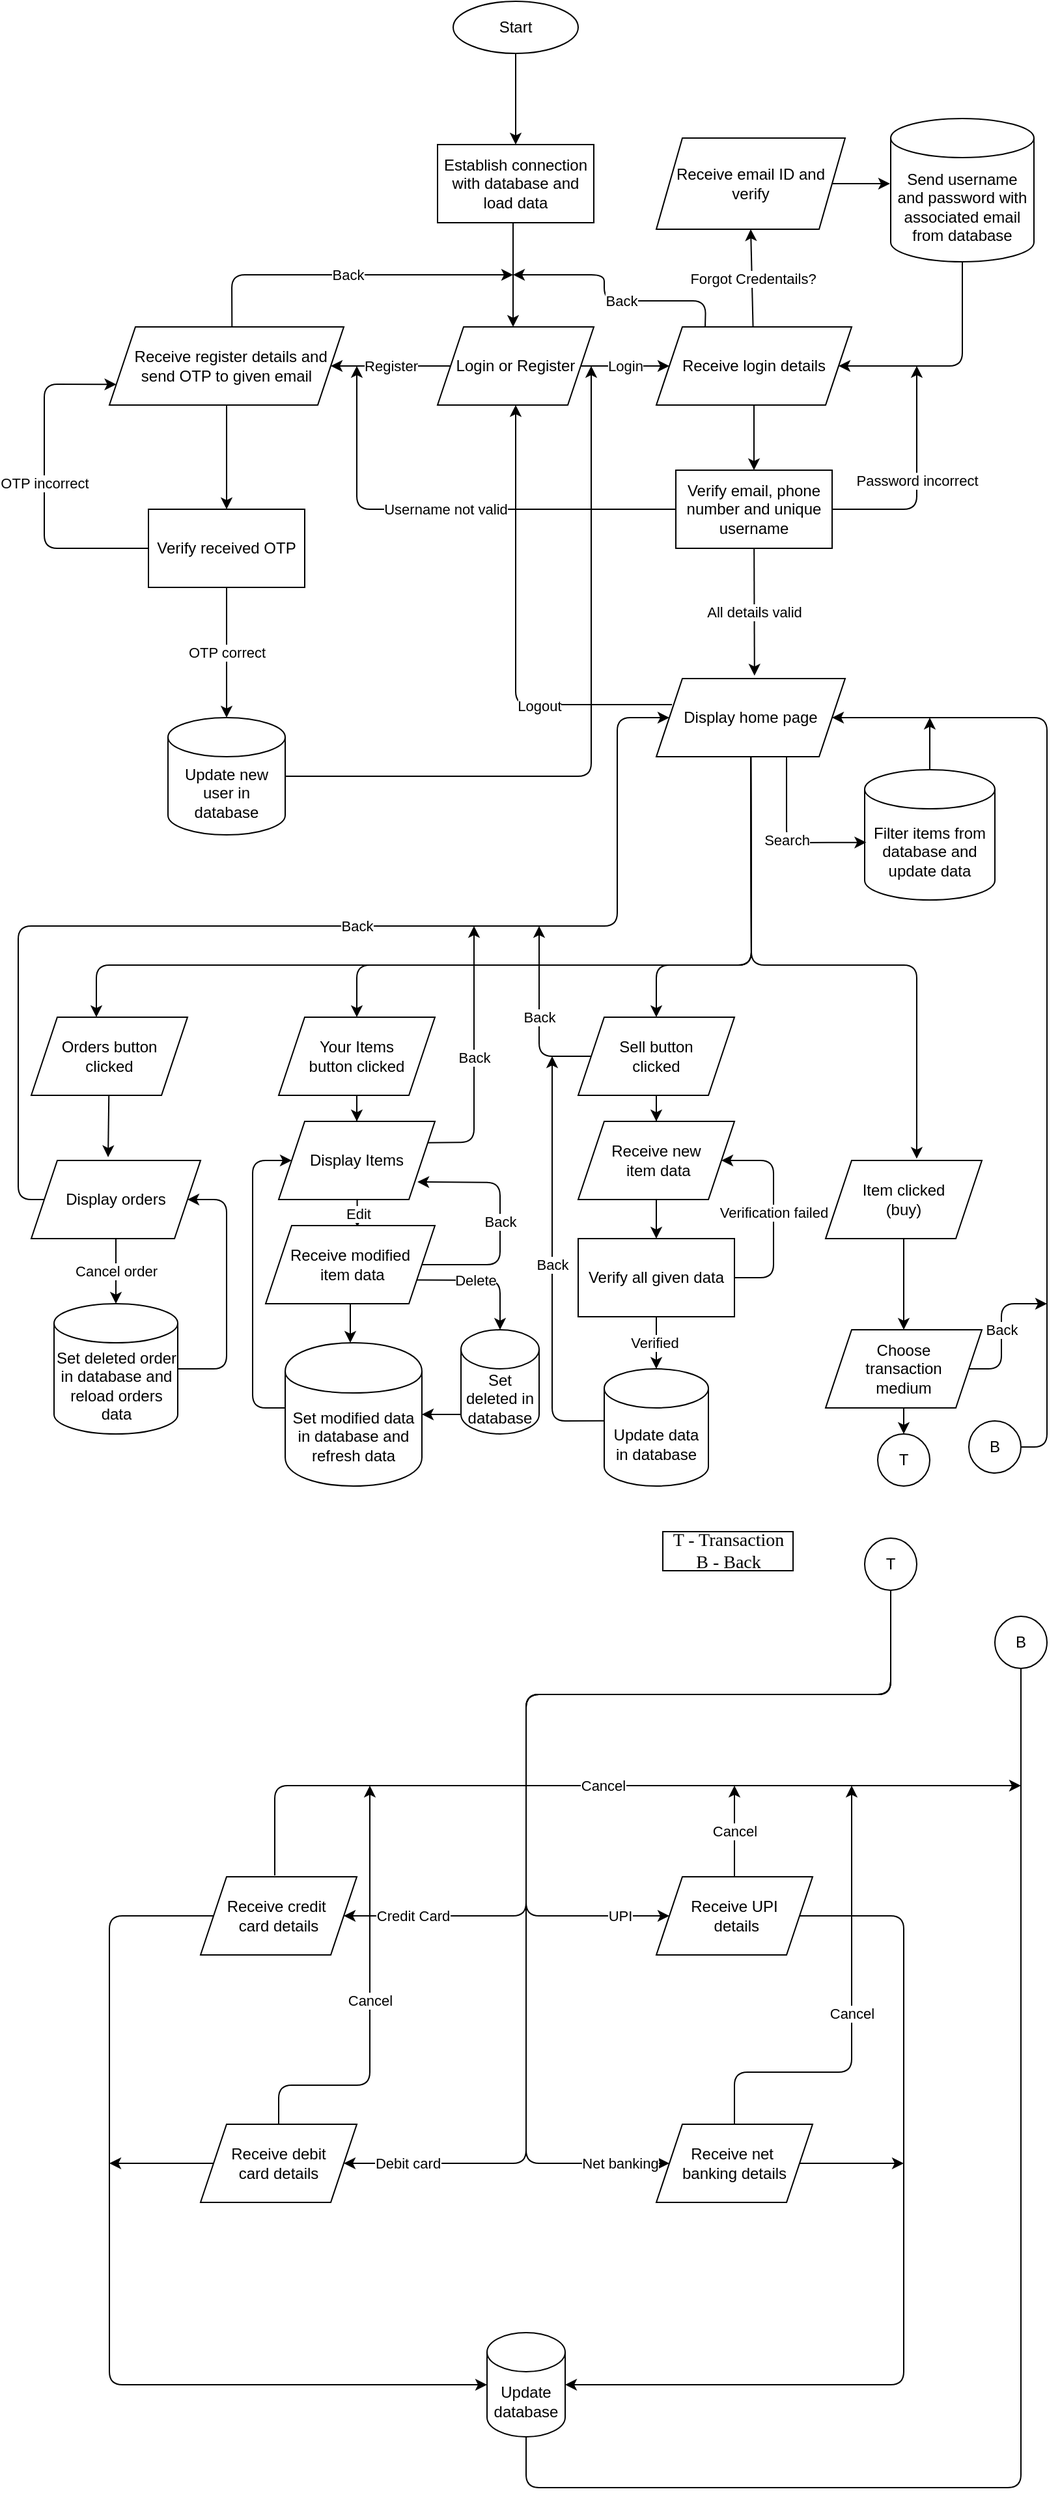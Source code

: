 <mxfile version="15.1.4" type="github">
  <diagram id="v8a2AImK6Y1Kj5C-OFho" name="Page-1">
    <mxGraphModel dx="1396" dy="753" grid="1" gridSize="10" guides="1" tooltips="1" connect="1" arrows="1" fold="1" page="1" pageScale="1" pageWidth="827" pageHeight="1169" background="none" math="0" shadow="0">
      <root>
        <mxCell id="0" />
        <mxCell id="1" parent="0" />
        <mxCell id="FD6uZ6-jMCt1QQ3MNHTS-6" value="" style="edgeStyle=orthogonalEdgeStyle;orthogonalLoop=1;jettySize=auto;html=1;fillColor=#e1d5e7;" parent="1" source="FD6uZ6-jMCt1QQ3MNHTS-4" target="FD6uZ6-jMCt1QQ3MNHTS-5" edge="1">
          <mxGeometry relative="1" as="geometry" />
        </mxCell>
        <mxCell id="FD6uZ6-jMCt1QQ3MNHTS-4" value="Start" style="ellipse;whiteSpace=wrap;html=1;" parent="1" vertex="1">
          <mxGeometry x="354" y="20" width="96" height="40" as="geometry" />
        </mxCell>
        <mxCell id="FD6uZ6-jMCt1QQ3MNHTS-8" value="" style="edgeStyle=orthogonalEdgeStyle;orthogonalLoop=1;jettySize=auto;html=1;" parent="1" source="FD6uZ6-jMCt1QQ3MNHTS-5" target="FD6uZ6-jMCt1QQ3MNHTS-7" edge="1">
          <mxGeometry relative="1" as="geometry">
            <Array as="points">
              <mxPoint x="400" y="230" />
              <mxPoint x="400" y="230" />
            </Array>
          </mxGeometry>
        </mxCell>
        <mxCell id="FD6uZ6-jMCt1QQ3MNHTS-5" value="Establish connection with database and load data" style="whiteSpace=wrap;html=1;" parent="1" vertex="1">
          <mxGeometry x="342" y="130" width="120" height="60" as="geometry" />
        </mxCell>
        <mxCell id="FD6uZ6-jMCt1QQ3MNHTS-7" value="Login or Register" style="shape=parallelogram;perimeter=parallelogramPerimeter;whiteSpace=wrap;html=1;fixedSize=1;" parent="1" vertex="1">
          <mxGeometry x="342" y="270" width="120" height="60" as="geometry" />
        </mxCell>
        <mxCell id="FD6uZ6-jMCt1QQ3MNHTS-27" value="" style="edgeStyle=orthogonalEdgeStyle;orthogonalLoop=1;jettySize=auto;html=1;" parent="1" source="FD6uZ6-jMCt1QQ3MNHTS-9" target="FD6uZ6-jMCt1QQ3MNHTS-26" edge="1">
          <mxGeometry relative="1" as="geometry" />
        </mxCell>
        <mxCell id="FD6uZ6-jMCt1QQ3MNHTS-9" value="Receive login details" style="shape=parallelogram;perimeter=parallelogramPerimeter;whiteSpace=wrap;html=1;fixedSize=1;" parent="1" vertex="1">
          <mxGeometry x="510" y="270" width="150" height="60" as="geometry" />
        </mxCell>
        <mxCell id="FD6uZ6-jMCt1QQ3MNHTS-13" value="" style="endArrow=classic;html=1;exitX=1;exitY=0.5;exitDx=0;exitDy=0;" parent="1" source="FD6uZ6-jMCt1QQ3MNHTS-7" target="FD6uZ6-jMCt1QQ3MNHTS-9" edge="1">
          <mxGeometry relative="1" as="geometry">
            <mxPoint x="460" y="300" as="sourcePoint" />
            <mxPoint x="550" y="299.8" as="targetPoint" />
          </mxGeometry>
        </mxCell>
        <mxCell id="FD6uZ6-jMCt1QQ3MNHTS-14" value="Login" style="edgeLabel;resizable=0;html=1;align=center;verticalAlign=middle;" parent="FD6uZ6-jMCt1QQ3MNHTS-13" connectable="0" vertex="1">
          <mxGeometry relative="1" as="geometry" />
        </mxCell>
        <mxCell id="FD6uZ6-jMCt1QQ3MNHTS-17" value="" style="endArrow=classic;html=1;entryX=0.5;entryY=1;entryDx=0;entryDy=0;" parent="1" source="FD6uZ6-jMCt1QQ3MNHTS-9" target="FD6uZ6-jMCt1QQ3MNHTS-19" edge="1">
          <mxGeometry relative="1" as="geometry">
            <mxPoint x="635" y="170" as="sourcePoint" />
            <mxPoint x="635" y="170" as="targetPoint" />
          </mxGeometry>
        </mxCell>
        <mxCell id="FD6uZ6-jMCt1QQ3MNHTS-18" value="Forgot Credentails?" style="edgeLabel;resizable=0;html=1;align=center;verticalAlign=middle;" parent="FD6uZ6-jMCt1QQ3MNHTS-17" connectable="0" vertex="1">
          <mxGeometry relative="1" as="geometry" />
        </mxCell>
        <mxCell id="FD6uZ6-jMCt1QQ3MNHTS-19" value="Receive email ID and verify" style="shape=parallelogram;perimeter=parallelogramPerimeter;whiteSpace=wrap;html=1;fixedSize=1;" parent="1" vertex="1">
          <mxGeometry x="510" y="125" width="145" height="70" as="geometry" />
        </mxCell>
        <mxCell id="FD6uZ6-jMCt1QQ3MNHTS-22" value="" style="endArrow=classic;html=1;entryX=-0.005;entryY=0.455;entryDx=0;entryDy=0;entryPerimeter=0;" parent="1" source="FD6uZ6-jMCt1QQ3MNHTS-19" target="FD6uZ6-jMCt1QQ3MNHTS-23" edge="1">
          <mxGeometry width="50" height="50" relative="1" as="geometry">
            <mxPoint x="655" y="210" as="sourcePoint" />
            <mxPoint x="700" y="160" as="targetPoint" />
          </mxGeometry>
        </mxCell>
        <mxCell id="FD6uZ6-jMCt1QQ3MNHTS-23" value="Send username and password with associated email from database" style="shape=cylinder3;whiteSpace=wrap;html=1;boundedLbl=1;backgroundOutline=1;size=15;" parent="1" vertex="1">
          <mxGeometry x="690" y="110" width="110" height="110" as="geometry" />
        </mxCell>
        <mxCell id="FD6uZ6-jMCt1QQ3MNHTS-25" value="" style="endArrow=classic;html=1;entryX=1;entryY=0.5;entryDx=0;entryDy=0;exitX=0.5;exitY=1;exitDx=0;exitDy=0;exitPerimeter=0;" parent="1" source="FD6uZ6-jMCt1QQ3MNHTS-23" target="FD6uZ6-jMCt1QQ3MNHTS-9" edge="1">
          <mxGeometry width="50" height="50" relative="1" as="geometry">
            <mxPoint x="755" y="270" as="sourcePoint" />
            <mxPoint x="755" y="290.711" as="targetPoint" />
            <Array as="points">
              <mxPoint x="745" y="300" />
            </Array>
          </mxGeometry>
        </mxCell>
        <mxCell id="FD6uZ6-jMCt1QQ3MNHTS-26" value="Verify email, phone number and unique username" style="whiteSpace=wrap;html=1;" parent="1" vertex="1">
          <mxGeometry x="525" y="380" width="120" height="60" as="geometry" />
        </mxCell>
        <mxCell id="FD6uZ6-jMCt1QQ3MNHTS-30" value="" style="endArrow=classic;html=1;entryX=1;entryY=0.5;entryDx=0;entryDy=0;" parent="1" source="FD6uZ6-jMCt1QQ3MNHTS-7" target="2" edge="1">
          <mxGeometry relative="1" as="geometry">
            <mxPoint x="242" y="300" as="sourcePoint" />
            <mxPoint x="242" y="300" as="targetPoint" />
          </mxGeometry>
        </mxCell>
        <mxCell id="FD6uZ6-jMCt1QQ3MNHTS-31" value="Register" style="edgeLabel;resizable=0;html=1;align=center;verticalAlign=middle;" parent="FD6uZ6-jMCt1QQ3MNHTS-30" connectable="0" vertex="1">
          <mxGeometry relative="1" as="geometry" />
        </mxCell>
        <mxCell id="4" value="" style="edgeStyle=orthogonalEdgeStyle;rounded=0;orthogonalLoop=1;jettySize=auto;html=1;" parent="1" source="2" target="3" edge="1">
          <mxGeometry relative="1" as="geometry" />
        </mxCell>
        <mxCell id="2" value="&amp;nbsp; Receive register details and send OTP to given email" style="shape=parallelogram;perimeter=parallelogramPerimeter;whiteSpace=wrap;html=1;fixedSize=1;" parent="1" vertex="1">
          <mxGeometry x="90" y="270" width="180" height="60" as="geometry" />
        </mxCell>
        <mxCell id="3" value="Verify received OTP" style="whiteSpace=wrap;html=1;" parent="1" vertex="1">
          <mxGeometry x="120" y="410" width="120" height="60" as="geometry" />
        </mxCell>
        <mxCell id="6" value="" style="endArrow=classic;html=1;entryX=0;entryY=0.75;entryDx=0;entryDy=0;" parent="1" source="3" target="2" edge="1">
          <mxGeometry relative="1" as="geometry">
            <mxPoint x="30" y="440" as="sourcePoint" />
            <mxPoint x="30" y="440" as="targetPoint" />
            <Array as="points">
              <mxPoint x="40" y="440" />
              <mxPoint x="40" y="314" />
            </Array>
          </mxGeometry>
        </mxCell>
        <mxCell id="7" value="OTP incorrect" style="edgeLabel;resizable=0;html=1;align=center;verticalAlign=middle;" parent="6" connectable="0" vertex="1">
          <mxGeometry relative="1" as="geometry" />
        </mxCell>
        <mxCell id="9" value="" style="endArrow=classic;html=1;entryX=0.5;entryY=0;entryDx=0;entryDy=0;entryPerimeter=0;" parent="1" source="3" target="18" edge="1">
          <mxGeometry relative="1" as="geometry">
            <mxPoint x="190" y="470" as="sourcePoint" />
            <mxPoint x="190" y="570" as="targetPoint" />
          </mxGeometry>
        </mxCell>
        <mxCell id="10" value="OTP correct" style="edgeLabel;resizable=0;html=1;align=center;verticalAlign=middle;" parent="9" connectable="0" vertex="1">
          <mxGeometry relative="1" as="geometry" />
        </mxCell>
        <mxCell id="11" value="" style="endArrow=classic;html=1;exitX=0.523;exitY=-0.006;exitDx=0;exitDy=0;exitPerimeter=0;" parent="1" source="2" edge="1">
          <mxGeometry relative="1" as="geometry">
            <mxPoint x="190" y="170" as="sourcePoint" />
            <mxPoint x="400" y="230" as="targetPoint" />
            <Array as="points">
              <mxPoint x="184" y="230" />
            </Array>
          </mxGeometry>
        </mxCell>
        <mxCell id="12" value="Back" style="edgeLabel;resizable=0;html=1;align=center;verticalAlign=middle;" parent="11" connectable="0" vertex="1">
          <mxGeometry relative="1" as="geometry" />
        </mxCell>
        <mxCell id="14" value="" style="endArrow=classic;html=1;exitX=0.25;exitY=0;exitDx=0;exitDy=0;" parent="1" source="FD6uZ6-jMCt1QQ3MNHTS-9" edge="1">
          <mxGeometry relative="1" as="geometry">
            <mxPoint x="585" y="170" as="sourcePoint" />
            <mxPoint x="400" y="230" as="targetPoint" />
            <Array as="points">
              <mxPoint x="548" y="250" />
              <mxPoint x="470" y="250" />
              <mxPoint x="470" y="230" />
            </Array>
          </mxGeometry>
        </mxCell>
        <mxCell id="17" value="Back" style="edgeLabel;html=1;align=center;verticalAlign=middle;resizable=0;points=[];" parent="14" vertex="1" connectable="0">
          <mxGeometry x="-0.093" relative="1" as="geometry">
            <mxPoint as="offset" />
          </mxGeometry>
        </mxCell>
        <mxCell id="18" value="Update new user in database" style="shape=cylinder3;whiteSpace=wrap;html=1;boundedLbl=1;backgroundOutline=1;size=15;" parent="1" vertex="1">
          <mxGeometry x="135" y="570" width="90" height="90" as="geometry" />
        </mxCell>
        <mxCell id="30" value="" style="endArrow=classic;html=1;" parent="1" source="FD6uZ6-jMCt1QQ3MNHTS-26" edge="1">
          <mxGeometry relative="1" as="geometry">
            <mxPoint x="425" y="410" as="sourcePoint" />
            <mxPoint x="280" y="300" as="targetPoint" />
            <Array as="points">
              <mxPoint x="280" y="410" />
            </Array>
          </mxGeometry>
        </mxCell>
        <mxCell id="31" value="Username not valid" style="edgeLabel;resizable=0;html=1;align=center;verticalAlign=middle;" parent="30" connectable="0" vertex="1">
          <mxGeometry relative="1" as="geometry" />
        </mxCell>
        <mxCell id="33" value="" style="endArrow=classic;html=1;" parent="1" source="FD6uZ6-jMCt1QQ3MNHTS-26" edge="1">
          <mxGeometry relative="1" as="geometry">
            <mxPoint x="645" y="410" as="sourcePoint" />
            <mxPoint x="710" y="300" as="targetPoint" />
            <Array as="points">
              <mxPoint x="710" y="410" />
            </Array>
          </mxGeometry>
        </mxCell>
        <mxCell id="34" value="Password incorrect" style="edgeLabel;resizable=0;html=1;align=center;verticalAlign=middle;" parent="33" connectable="0" vertex="1">
          <mxGeometry relative="1" as="geometry" />
        </mxCell>
        <mxCell id="36" value="" style="endArrow=classic;html=1;entryX=0.52;entryY=-0.038;entryDx=0;entryDy=0;entryPerimeter=0;" parent="1" source="FD6uZ6-jMCt1QQ3MNHTS-26" target="38" edge="1">
          <mxGeometry relative="1" as="geometry">
            <mxPoint x="585" y="440" as="sourcePoint" />
            <mxPoint x="585" y="540" as="targetPoint" />
          </mxGeometry>
        </mxCell>
        <mxCell id="37" value="All details valid" style="edgeLabel;resizable=0;html=1;align=center;verticalAlign=middle;" parent="36" connectable="0" vertex="1">
          <mxGeometry relative="1" as="geometry" />
        </mxCell>
        <mxCell id="38" value="Display home page" style="shape=parallelogram;perimeter=parallelogramPerimeter;whiteSpace=wrap;html=1;fixedSize=1;" parent="1" vertex="1">
          <mxGeometry x="510" y="540" width="145" height="60" as="geometry" />
        </mxCell>
        <mxCell id="42" value="" style="endArrow=classic;html=1;" parent="1" source="38" edge="1">
          <mxGeometry relative="1" as="geometry">
            <mxPoint x="582.5" y="600" as="sourcePoint" />
            <mxPoint x="80" y="800" as="targetPoint" />
            <Array as="points">
              <mxPoint x="583" y="760" />
              <mxPoint x="80" y="760" />
              <mxPoint x="80" y="780" />
            </Array>
          </mxGeometry>
        </mxCell>
        <mxCell id="46" value="" style="endArrow=classic;html=1;entryX=0.5;entryY=0;entryDx=0;entryDy=0;" parent="1" source="38" target="51" edge="1">
          <mxGeometry relative="1" as="geometry">
            <mxPoint x="582.5" y="600" as="sourcePoint" />
            <mxPoint x="280" y="800" as="targetPoint" />
            <Array as="points">
              <mxPoint x="583" y="760" />
              <mxPoint x="280" y="760" />
            </Array>
          </mxGeometry>
        </mxCell>
        <mxCell id="49" value="" style="endArrow=classic;html=1;entryX=0.5;entryY=0;entryDx=0;entryDy=0;" parent="1" source="38" target="53" edge="1">
          <mxGeometry width="50" height="50" relative="1" as="geometry">
            <mxPoint x="582.5" y="650" as="sourcePoint" />
            <mxPoint x="583" y="800" as="targetPoint" />
            <Array as="points">
              <mxPoint x="583" y="760" />
              <mxPoint x="510" y="760" />
            </Array>
          </mxGeometry>
        </mxCell>
        <mxCell id="50" value="" style="endArrow=classic;html=1;entryX=0.583;entryY=-0.022;entryDx=0;entryDy=0;entryPerimeter=0;" parent="1" source="38" target="54" edge="1">
          <mxGeometry width="50" height="50" relative="1" as="geometry">
            <mxPoint x="582.5" y="650" as="sourcePoint" />
            <mxPoint x="690" y="799" as="targetPoint" />
            <Array as="points">
              <mxPoint x="583" y="760" />
              <mxPoint x="710" y="760" />
            </Array>
          </mxGeometry>
        </mxCell>
        <mxCell id="75" value="" style="edgeStyle=orthogonalEdgeStyle;rounded=0;orthogonalLoop=1;jettySize=auto;html=1;" parent="1" source="51" target="74" edge="1">
          <mxGeometry relative="1" as="geometry" />
        </mxCell>
        <mxCell id="51" value="Your Items &lt;br&gt;button clicked" style="shape=parallelogram;perimeter=parallelogramPerimeter;whiteSpace=wrap;html=1;fixedSize=1;" parent="1" vertex="1">
          <mxGeometry x="220" y="800" width="120" height="60" as="geometry" />
        </mxCell>
        <mxCell id="52" value="Orders button &lt;br&gt;clicked" style="shape=parallelogram;perimeter=parallelogramPerimeter;whiteSpace=wrap;html=1;fixedSize=1;" parent="1" vertex="1">
          <mxGeometry x="30" y="800" width="120" height="60" as="geometry" />
        </mxCell>
        <mxCell id="97" value="" style="edgeStyle=orthogonalEdgeStyle;rounded=0;orthogonalLoop=1;jettySize=auto;html=1;" parent="1" source="53" target="96" edge="1">
          <mxGeometry relative="1" as="geometry" />
        </mxCell>
        <mxCell id="53" value="Sell button&lt;br&gt;clicked" style="shape=parallelogram;perimeter=parallelogramPerimeter;whiteSpace=wrap;html=1;fixedSize=1;" parent="1" vertex="1">
          <mxGeometry x="450" y="800" width="120" height="60" as="geometry" />
        </mxCell>
        <mxCell id="107" value="" style="edgeStyle=orthogonalEdgeStyle;rounded=0;orthogonalLoop=1;jettySize=auto;html=1;" parent="1" source="54" target="106" edge="1">
          <mxGeometry relative="1" as="geometry">
            <Array as="points">
              <mxPoint x="690" y="1100" />
              <mxPoint x="690" y="1100" />
            </Array>
          </mxGeometry>
        </mxCell>
        <mxCell id="54" value="Item clicked&lt;br&gt;(buy)" style="shape=parallelogram;perimeter=parallelogramPerimeter;whiteSpace=wrap;html=1;fixedSize=1;" parent="1" vertex="1">
          <mxGeometry x="640" y="910" width="120" height="60" as="geometry" />
        </mxCell>
        <mxCell id="60" value="Display orders" style="shape=parallelogram;perimeter=parallelogramPerimeter;whiteSpace=wrap;html=1;fixedSize=1;" parent="1" vertex="1">
          <mxGeometry x="30" y="910" width="130" height="60" as="geometry" />
        </mxCell>
        <mxCell id="64" value="" style="endArrow=classic;html=1;entryX=0;entryY=0.5;entryDx=0;entryDy=0;" parent="1" source="60" target="38" edge="1">
          <mxGeometry relative="1" as="geometry">
            <mxPoint x="-70" y="1060" as="sourcePoint" />
            <mxPoint x="-70" y="1060" as="targetPoint" />
            <Array as="points">
              <mxPoint x="20" y="940" />
              <mxPoint x="20" y="730" />
              <mxPoint x="310" y="730" />
              <mxPoint x="480" y="730" />
              <mxPoint x="480" y="650" />
              <mxPoint x="480" y="570" />
            </Array>
          </mxGeometry>
        </mxCell>
        <mxCell id="65" value="Back" style="edgeLabel;resizable=0;html=1;align=center;verticalAlign=middle;" parent="64" connectable="0" vertex="1">
          <mxGeometry relative="1" as="geometry">
            <mxPoint x="45" as="offset" />
          </mxGeometry>
        </mxCell>
        <mxCell id="66" value="" style="endArrow=classic;html=1;entryX=0.5;entryY=0;entryDx=0;entryDy=0;entryPerimeter=0;" parent="1" source="60" target="68" edge="1">
          <mxGeometry relative="1" as="geometry">
            <mxPoint x="90" y="1090" as="sourcePoint" />
            <mxPoint x="90" y="1190" as="targetPoint" />
          </mxGeometry>
        </mxCell>
        <mxCell id="67" value="Cancel order" style="edgeLabel;resizable=0;html=1;align=center;verticalAlign=middle;" parent="66" connectable="0" vertex="1">
          <mxGeometry relative="1" as="geometry" />
        </mxCell>
        <mxCell id="68" value="Set deleted order in database and reload orders data" style="shape=cylinder3;whiteSpace=wrap;html=1;boundedLbl=1;backgroundOutline=1;size=15;" parent="1" vertex="1">
          <mxGeometry x="47.5" y="1020" width="95" height="100" as="geometry" />
        </mxCell>
        <mxCell id="71" value="" style="endArrow=classic;html=1;entryX=0.454;entryY=-0.042;entryDx=0;entryDy=0;entryPerimeter=0;" parent="1" source="52" target="60" edge="1">
          <mxGeometry width="50" height="50" relative="1" as="geometry">
            <mxPoint x="90" y="910" as="sourcePoint" />
            <mxPoint x="90" y="930.711" as="targetPoint" />
          </mxGeometry>
        </mxCell>
        <mxCell id="73" value="" style="endArrow=classic;html=1;entryX=1;entryY=0.5;entryDx=0;entryDy=0;" parent="1" source="68" target="60" edge="1">
          <mxGeometry width="50" height="50" relative="1" as="geometry">
            <mxPoint x="142.5" y="1120" as="sourcePoint" />
            <mxPoint x="213.211" y="1070" as="targetPoint" />
            <Array as="points">
              <mxPoint x="180" y="1070" />
              <mxPoint x="180" y="940" />
            </Array>
          </mxGeometry>
        </mxCell>
        <mxCell id="74" value="Display Items" style="shape=parallelogram;perimeter=parallelogramPerimeter;whiteSpace=wrap;html=1;fixedSize=1;" parent="1" vertex="1">
          <mxGeometry x="220" y="880" width="120" height="60" as="geometry" />
        </mxCell>
        <mxCell id="76" value="" style="endArrow=classic;html=1;entryX=0.542;entryY=0.016;entryDx=0;entryDy=0;entryPerimeter=0;" parent="1" source="74" target="78" edge="1">
          <mxGeometry relative="1" as="geometry">
            <mxPoint x="280" y="970" as="sourcePoint" />
            <mxPoint x="280" y="1050" as="targetPoint" />
          </mxGeometry>
        </mxCell>
        <mxCell id="77" value="Edit" style="edgeLabel;resizable=0;html=1;align=center;verticalAlign=middle;" parent="76" connectable="0" vertex="1">
          <mxGeometry relative="1" as="geometry" />
        </mxCell>
        <mxCell id="88" value="" style="edgeStyle=orthogonalEdgeStyle;rounded=0;orthogonalLoop=1;jettySize=auto;html=1;" parent="1" source="78" target="87" edge="1">
          <mxGeometry relative="1" as="geometry">
            <Array as="points">
              <mxPoint x="280" y="1110" />
              <mxPoint x="280" y="1110" />
            </Array>
          </mxGeometry>
        </mxCell>
        <mxCell id="78" value="Receive modified&lt;br&gt;&amp;nbsp;item data" style="shape=parallelogram;perimeter=parallelogramPerimeter;whiteSpace=wrap;html=1;fixedSize=1;" parent="1" vertex="1">
          <mxGeometry x="210" y="960" width="130" height="60" as="geometry" />
        </mxCell>
        <mxCell id="79" value="" style="endArrow=classic;html=1;entryX=0.5;entryY=0;entryDx=0;entryDy=0;entryPerimeter=0;exitX=1;exitY=0.75;exitDx=0;exitDy=0;" parent="1" source="78" target="81" edge="1">
          <mxGeometry relative="1" as="geometry">
            <mxPoint x="340" y="1050" as="sourcePoint" />
            <mxPoint x="420" y="1050" as="targetPoint" />
            <Array as="points">
              <mxPoint x="390" y="1002" />
            </Array>
          </mxGeometry>
        </mxCell>
        <mxCell id="80" value="Delete" style="edgeLabel;resizable=0;html=1;align=center;verticalAlign=middle;" parent="79" connectable="0" vertex="1">
          <mxGeometry relative="1" as="geometry">
            <mxPoint x="-6" as="offset" />
          </mxGeometry>
        </mxCell>
        <mxCell id="81" value="Set deleted in database" style="shape=cylinder3;whiteSpace=wrap;html=1;boundedLbl=1;backgroundOutline=1;size=15;" parent="1" vertex="1">
          <mxGeometry x="360" y="1040" width="60" height="80" as="geometry" />
        </mxCell>
        <mxCell id="83" value="" style="endArrow=classic;html=1;entryX=0.888;entryY=0.775;entryDx=0;entryDy=0;exitX=1;exitY=0.5;exitDx=0;exitDy=0;entryPerimeter=0;" parent="1" source="78" target="74" edge="1">
          <mxGeometry relative="1" as="geometry">
            <mxPoint x="340" y="1050" as="sourcePoint" />
            <mxPoint x="440" y="1050" as="targetPoint" />
            <Array as="points">
              <mxPoint x="390" y="990" />
              <mxPoint x="390" y="927" />
            </Array>
          </mxGeometry>
        </mxCell>
        <mxCell id="84" value="Back" style="edgeLabel;resizable=0;html=1;align=center;verticalAlign=middle;" parent="83" connectable="0" vertex="1">
          <mxGeometry relative="1" as="geometry" />
        </mxCell>
        <mxCell id="85" value="" style="endArrow=classic;html=1;exitX=1;exitY=0.25;exitDx=0;exitDy=0;" parent="1" source="74" edge="1">
          <mxGeometry relative="1" as="geometry">
            <mxPoint x="340" y="940" as="sourcePoint" />
            <mxPoint x="370" y="730" as="targetPoint" />
            <Array as="points">
              <mxPoint x="370" y="896" />
            </Array>
          </mxGeometry>
        </mxCell>
        <mxCell id="86" value="Back" style="edgeLabel;resizable=0;html=1;align=center;verticalAlign=middle;" parent="85" connectable="0" vertex="1">
          <mxGeometry relative="1" as="geometry" />
        </mxCell>
        <mxCell id="87" value="Set modified data in database and refresh data" style="shape=cylinder;whiteSpace=wrap;html=1;boundedLbl=1;backgroundOutline=1;" parent="1" vertex="1">
          <mxGeometry x="225" y="1050" width="105" height="110" as="geometry" />
        </mxCell>
        <mxCell id="89" value="" style="endArrow=classic;html=1;entryX=0;entryY=0.5;entryDx=0;entryDy=0;exitX=0.001;exitY=0.454;exitDx=0;exitDy=0;exitPerimeter=0;" parent="1" source="87" target="74" edge="1">
          <mxGeometry width="50" height="50" relative="1" as="geometry">
            <mxPoint x="151.789" y="1245" as="sourcePoint" />
            <mxPoint x="151.789" y="1195" as="targetPoint" />
            <Array as="points">
              <mxPoint x="200" y="1100" />
              <mxPoint x="200" y="910" />
            </Array>
          </mxGeometry>
        </mxCell>
        <mxCell id="91" value="" style="endArrow=classic;html=1;entryX=1;entryY=0.5;entryDx=0;entryDy=0;" parent="1" target="87" edge="1">
          <mxGeometry width="50" height="50" relative="1" as="geometry">
            <mxPoint x="360" y="1105" as="sourcePoint" />
            <mxPoint x="331" y="1210" as="targetPoint" />
            <Array as="points" />
          </mxGeometry>
        </mxCell>
        <mxCell id="99" value="" style="edgeStyle=orthogonalEdgeStyle;rounded=0;orthogonalLoop=1;jettySize=auto;html=1;" parent="1" source="96" target="98" edge="1">
          <mxGeometry relative="1" as="geometry" />
        </mxCell>
        <mxCell id="96" value="Receive new&lt;br&gt;&amp;nbsp;item data" style="shape=parallelogram;perimeter=parallelogramPerimeter;whiteSpace=wrap;html=1;fixedSize=1;" parent="1" vertex="1">
          <mxGeometry x="450" y="880" width="120" height="60" as="geometry" />
        </mxCell>
        <mxCell id="98" value="Verify all given data" style="rounded=0;whiteSpace=wrap;html=1;" parent="1" vertex="1">
          <mxGeometry x="450" y="970" width="120" height="60" as="geometry" />
        </mxCell>
        <mxCell id="100" value="" style="endArrow=classic;html=1;entryX=1;entryY=0.5;entryDx=0;entryDy=0;" parent="1" source="98" target="96" edge="1">
          <mxGeometry relative="1" as="geometry">
            <mxPoint x="570" y="1030" as="sourcePoint" />
            <mxPoint x="670" y="1030" as="targetPoint" />
            <Array as="points">
              <mxPoint x="600" y="1000" />
              <mxPoint x="600" y="910" />
            </Array>
          </mxGeometry>
        </mxCell>
        <mxCell id="101" value="Verification failed" style="edgeLabel;resizable=0;html=1;align=center;verticalAlign=middle;" parent="100" connectable="0" vertex="1">
          <mxGeometry relative="1" as="geometry" />
        </mxCell>
        <mxCell id="102" value="Update data in database" style="shape=cylinder3;whiteSpace=wrap;html=1;boundedLbl=1;backgroundOutline=1;size=15;" parent="1" vertex="1">
          <mxGeometry x="470" y="1070" width="80" height="90" as="geometry" />
        </mxCell>
        <mxCell id="104" value="" style="endArrow=classic;html=1;entryX=0.5;entryY=0;entryDx=0;entryDy=0;entryPerimeter=0;" parent="1" source="98" target="102" edge="1">
          <mxGeometry relative="1" as="geometry">
            <mxPoint x="510" y="1060" as="sourcePoint" />
            <mxPoint x="530" y="1110" as="targetPoint" />
          </mxGeometry>
        </mxCell>
        <mxCell id="105" value="Verified&amp;nbsp;" style="edgeLabel;resizable=0;html=1;align=center;verticalAlign=middle;" parent="104" connectable="0" vertex="1">
          <mxGeometry relative="1" as="geometry" />
        </mxCell>
        <mxCell id="106" value="Choose&lt;br&gt;transaction &lt;br&gt;medium" style="shape=parallelogram;perimeter=parallelogramPerimeter;whiteSpace=wrap;html=1;fixedSize=1;" parent="1" vertex="1">
          <mxGeometry x="640" y="1040" width="120" height="60" as="geometry" />
        </mxCell>
        <mxCell id="108" value="" style="endArrow=classic;html=1;" parent="1" source="53" edge="1">
          <mxGeometry relative="1" as="geometry">
            <mxPoint x="350" y="830" as="sourcePoint" />
            <mxPoint x="420" y="730" as="targetPoint" />
            <Array as="points">
              <mxPoint x="420" y="830" />
            </Array>
          </mxGeometry>
        </mxCell>
        <mxCell id="109" value="Back" style="edgeLabel;resizable=0;html=1;align=center;verticalAlign=middle;" parent="108" connectable="0" vertex="1">
          <mxGeometry relative="1" as="geometry" />
        </mxCell>
        <mxCell id="110" value="" style="endArrow=classic;html=1;exitX=-0.004;exitY=0.443;exitDx=0;exitDy=0;exitPerimeter=0;" parent="1" source="102" edge="1">
          <mxGeometry relative="1" as="geometry">
            <mxPoint x="370" y="1175" as="sourcePoint" />
            <mxPoint x="430" y="830" as="targetPoint" />
            <Array as="points">
              <mxPoint x="430" y="1110" />
            </Array>
          </mxGeometry>
        </mxCell>
        <mxCell id="111" value="Back" style="edgeLabel;resizable=0;html=1;align=center;verticalAlign=middle;" parent="110" connectable="0" vertex="1">
          <mxGeometry relative="1" as="geometry" />
        </mxCell>
        <mxCell id="114" value="" style="endArrow=classic;html=1;" parent="1" source="18" edge="1">
          <mxGeometry width="50" height="50" relative="1" as="geometry">
            <mxPoint x="225" y="665" as="sourcePoint" />
            <mxPoint x="460" y="300" as="targetPoint" />
            <Array as="points">
              <mxPoint x="460" y="615" />
            </Array>
          </mxGeometry>
        </mxCell>
        <mxCell id="120" value="" style="endArrow=classic;html=1;" parent="1" target="128" edge="1">
          <mxGeometry width="50" height="50" relative="1" as="geometry">
            <mxPoint x="690" y="1210" as="sourcePoint" />
            <mxPoint x="570" y="1490" as="targetPoint" />
            <Array as="points">
              <mxPoint x="690" y="1320" />
              <mxPoint x="410" y="1320" />
              <mxPoint x="410" y="1490" />
            </Array>
          </mxGeometry>
        </mxCell>
        <mxCell id="131" value="UPI" style="edgeLabel;html=1;align=center;verticalAlign=middle;resizable=0;points=[];" parent="120" vertex="1" connectable="0">
          <mxGeometry x="0.922" y="-5" relative="1" as="geometry">
            <mxPoint x="-12" y="-5" as="offset" />
          </mxGeometry>
        </mxCell>
        <mxCell id="121" value="" style="endArrow=classic;html=1;" parent="1" target="129" edge="1">
          <mxGeometry width="50" height="50" relative="1" as="geometry">
            <mxPoint x="690" y="1210" as="sourcePoint" />
            <mxPoint x="220" y="1490" as="targetPoint" />
            <Array as="points">
              <mxPoint x="690" y="1320" />
              <mxPoint x="410" y="1320" />
              <mxPoint x="410" y="1490" />
            </Array>
          </mxGeometry>
        </mxCell>
        <mxCell id="132" value="Credit Card" style="edgeLabel;html=1;align=center;verticalAlign=middle;resizable=0;points=[];" parent="121" vertex="1" connectable="0">
          <mxGeometry x="0.884" y="-1" relative="1" as="geometry">
            <mxPoint x="12" y="1" as="offset" />
          </mxGeometry>
        </mxCell>
        <mxCell id="122" value="" style="endArrow=classic;html=1;" parent="1" target="130" edge="1">
          <mxGeometry width="50" height="50" relative="1" as="geometry">
            <mxPoint x="690" y="1210" as="sourcePoint" />
            <mxPoint x="570" y="1910" as="targetPoint" />
            <Array as="points">
              <mxPoint x="690" y="1320" />
              <mxPoint x="410" y="1320" />
              <mxPoint x="410" y="1680" />
            </Array>
          </mxGeometry>
        </mxCell>
        <mxCell id="133" value="Net banking" style="edgeLabel;html=1;align=center;verticalAlign=middle;resizable=0;points=[];" parent="122" vertex="1" connectable="0">
          <mxGeometry x="0.921" relative="1" as="geometry">
            <mxPoint x="-4" as="offset" />
          </mxGeometry>
        </mxCell>
        <mxCell id="123" value="" style="endArrow=classic;html=1;shadow=0;" parent="1" target="135" edge="1">
          <mxGeometry width="50" height="50" relative="1" as="geometry">
            <mxPoint x="690" y="1250" as="sourcePoint" />
            <mxPoint x="270" y="1680" as="targetPoint" />
            <Array as="points">
              <mxPoint x="690" y="1320" />
              <mxPoint x="410" y="1320" />
              <mxPoint x="410" y="1680" />
            </Array>
          </mxGeometry>
        </mxCell>
        <mxCell id="134" value="Debit card" style="edgeLabel;html=1;align=center;verticalAlign=middle;resizable=0;points=[];" parent="123" vertex="1" connectable="0">
          <mxGeometry x="0.86" y="-3" relative="1" as="geometry">
            <mxPoint x="-11" y="3" as="offset" />
          </mxGeometry>
        </mxCell>
        <mxCell id="128" value="Receive UPI&lt;br&gt;&amp;nbsp;details" style="shape=parallelogram;perimeter=parallelogramPerimeter;whiteSpace=wrap;html=1;fixedSize=1;" parent="1" vertex="1">
          <mxGeometry x="510" y="1460" width="120" height="60" as="geometry" />
        </mxCell>
        <mxCell id="129" value="Receive credit&amp;nbsp;&lt;br&gt;card details" style="shape=parallelogram;perimeter=parallelogramPerimeter;whiteSpace=wrap;html=1;fixedSize=1;" parent="1" vertex="1">
          <mxGeometry x="160" y="1460" width="120" height="60" as="geometry" />
        </mxCell>
        <mxCell id="130" value="Receive net&amp;nbsp;&lt;br&gt;banking details" style="shape=parallelogram;perimeter=parallelogramPerimeter;whiteSpace=wrap;html=1;fixedSize=1;" parent="1" vertex="1">
          <mxGeometry x="510" y="1650.0" width="120" height="60" as="geometry" />
        </mxCell>
        <mxCell id="135" value="Receive debit&lt;br&gt;card details" style="shape=parallelogram;perimeter=parallelogramPerimeter;whiteSpace=wrap;html=1;fixedSize=1;" parent="1" vertex="1">
          <mxGeometry x="160" y="1650" width="120" height="60" as="geometry" />
        </mxCell>
        <mxCell id="136" value="Update database" style="shape=cylinder3;whiteSpace=wrap;html=1;boundedLbl=1;backgroundOutline=1;size=15;" parent="1" vertex="1">
          <mxGeometry x="380" y="1810" width="60" height="80" as="geometry" />
        </mxCell>
        <mxCell id="137" value="" style="endArrow=classic;html=1;entryX=0;entryY=0.5;entryDx=0;entryDy=0;entryPerimeter=0;" parent="1" source="129" target="136" edge="1">
          <mxGeometry width="50" height="50" relative="1" as="geometry">
            <mxPoint x="89.289" y="1540" as="sourcePoint" />
            <mxPoint x="89.289" y="1490" as="targetPoint" />
            <Array as="points">
              <mxPoint x="90" y="1490" />
              <mxPoint x="90" y="1850" />
            </Array>
          </mxGeometry>
        </mxCell>
        <mxCell id="138" value="" style="endArrow=classic;html=1;" parent="1" source="135" edge="1">
          <mxGeometry width="50" height="50" relative="1" as="geometry">
            <mxPoint x="79.289" y="1730" as="sourcePoint" />
            <mxPoint x="90" y="1680" as="targetPoint" />
          </mxGeometry>
        </mxCell>
        <mxCell id="139" value="" style="endArrow=classic;html=1;entryX=1;entryY=0.5;entryDx=0;entryDy=0;entryPerimeter=0;" parent="1" source="128" target="136" edge="1">
          <mxGeometry width="50" height="50" relative="1" as="geometry">
            <mxPoint x="630" y="1540" as="sourcePoint" />
            <mxPoint x="700.711" y="1490" as="targetPoint" />
            <Array as="points">
              <mxPoint x="700" y="1490" />
              <mxPoint x="700" y="1850" />
            </Array>
          </mxGeometry>
        </mxCell>
        <mxCell id="141" value="" style="endArrow=classic;html=1;" parent="1" source="130" edge="1">
          <mxGeometry width="50" height="50" relative="1" as="geometry">
            <mxPoint x="630" y="1730.0" as="sourcePoint" />
            <mxPoint x="700" y="1680" as="targetPoint" />
          </mxGeometry>
        </mxCell>
        <mxCell id="142" value="" style="endArrow=classic;html=1;exitX=0.5;exitY=1;exitDx=0;exitDy=0;exitPerimeter=0;" parent="1" edge="1" source="136">
          <mxGeometry width="50" height="50" relative="1" as="geometry">
            <mxPoint x="440" y="1869" as="sourcePoint" />
            <mxPoint x="790" y="1280" as="targetPoint" />
            <Array as="points">
              <mxPoint x="410" y="1929" />
              <mxPoint x="790" y="1929" />
            </Array>
          </mxGeometry>
        </mxCell>
        <mxCell id="143" value="" style="endArrow=classic;html=1;" parent="1" edge="1">
          <mxGeometry relative="1" as="geometry">
            <mxPoint x="217" y="1459" as="sourcePoint" />
            <mxPoint x="790" y="1390" as="targetPoint" />
            <Array as="points">
              <mxPoint x="217" y="1390" />
            </Array>
          </mxGeometry>
        </mxCell>
        <mxCell id="144" value="Cancel" style="edgeLabel;resizable=0;html=1;align=center;verticalAlign=middle;" parent="143" connectable="0" vertex="1">
          <mxGeometry relative="1" as="geometry" />
        </mxCell>
        <mxCell id="145" value="" style="endArrow=classic;html=1;" parent="1" source="128" edge="1">
          <mxGeometry relative="1" as="geometry">
            <mxPoint x="570" y="1360" as="sourcePoint" />
            <mxPoint x="570" y="1390" as="targetPoint" />
          </mxGeometry>
        </mxCell>
        <mxCell id="146" value="Cancel" style="edgeLabel;resizable=0;html=1;align=center;verticalAlign=middle;" parent="145" connectable="0" vertex="1">
          <mxGeometry relative="1" as="geometry" />
        </mxCell>
        <mxCell id="147" value="" style="endArrow=classic;html=1;" parent="1" source="130" edge="1">
          <mxGeometry relative="1" as="geometry">
            <mxPoint x="570" y="1550.0" as="sourcePoint" />
            <mxPoint x="660" y="1390" as="targetPoint" />
            <Array as="points">
              <mxPoint x="570" y="1610" />
              <mxPoint x="660" y="1610" />
            </Array>
          </mxGeometry>
        </mxCell>
        <mxCell id="148" value="Cancel" style="edgeLabel;resizable=0;html=1;align=center;verticalAlign=middle;" parent="147" connectable="0" vertex="1">
          <mxGeometry relative="1" as="geometry" />
        </mxCell>
        <mxCell id="149" value="" style="endArrow=classic;html=1;" parent="1" source="135" edge="1">
          <mxGeometry relative="1" as="geometry">
            <mxPoint x="220" y="1550" as="sourcePoint" />
            <mxPoint x="290" y="1390" as="targetPoint" />
            <Array as="points">
              <mxPoint x="220" y="1620" />
              <mxPoint x="290" y="1620" />
            </Array>
          </mxGeometry>
        </mxCell>
        <mxCell id="150" value="Cancel" style="edgeLabel;resizable=0;html=1;align=center;verticalAlign=middle;" parent="149" connectable="0" vertex="1">
          <mxGeometry relative="1" as="geometry" />
        </mxCell>
        <mxCell id="151" value="" style="endArrow=classic;html=1;exitX=1;exitY=0.5;exitDx=0;exitDy=0;" parent="1" source="106" edge="1">
          <mxGeometry relative="1" as="geometry">
            <mxPoint x="760" y="960" as="sourcePoint" />
            <mxPoint x="810" y="1020" as="targetPoint" />
            <Array as="points">
              <mxPoint x="775" y="1070" />
              <mxPoint x="775" y="1020" />
            </Array>
          </mxGeometry>
        </mxCell>
        <mxCell id="152" value="Back" style="edgeLabel;resizable=0;html=1;align=center;verticalAlign=middle;" parent="151" connectable="0" vertex="1">
          <mxGeometry relative="1" as="geometry" />
        </mxCell>
        <mxCell id="154" value="Filter items from database and update data" style="shape=cylinder3;whiteSpace=wrap;html=1;boundedLbl=1;backgroundOutline=1;size=15;" parent="1" vertex="1">
          <mxGeometry x="670" y="610" width="100" height="100" as="geometry" />
        </mxCell>
        <mxCell id="155" value="" style="endArrow=classic;html=1;entryX=0.012;entryY=0.558;entryDx=0;entryDy=0;entryPerimeter=0;" parent="1" target="154" edge="1">
          <mxGeometry relative="1" as="geometry">
            <mxPoint x="610" y="600" as="sourcePoint" />
            <mxPoint x="710" y="600" as="targetPoint" />
            <Array as="points">
              <mxPoint x="610" y="666" />
            </Array>
          </mxGeometry>
        </mxCell>
        <mxCell id="156" value="Search" style="edgeLabel;resizable=0;html=1;align=center;verticalAlign=middle;" parent="155" connectable="0" vertex="1">
          <mxGeometry relative="1" as="geometry" />
        </mxCell>
        <mxCell id="158" value="" style="endArrow=classic;html=1;" parent="1" source="154" edge="1">
          <mxGeometry width="50" height="50" relative="1" as="geometry">
            <mxPoint x="720" y="589.289" as="sourcePoint" />
            <mxPoint x="720" y="570" as="targetPoint" />
          </mxGeometry>
        </mxCell>
        <mxCell id="159" value="" style="endArrow=classic;html=1;exitX=0.083;exitY=0.333;exitDx=0;exitDy=0;entryX=0.5;entryY=1;entryDx=0;entryDy=0;exitPerimeter=0;" parent="1" source="38" target="FD6uZ6-jMCt1QQ3MNHTS-7" edge="1">
          <mxGeometry width="50" height="50" relative="1" as="geometry">
            <mxPoint x="470" y="550" as="sourcePoint" />
            <mxPoint x="490" y="460" as="targetPoint" />
            <Array as="points">
              <mxPoint x="402" y="560" />
            </Array>
          </mxGeometry>
        </mxCell>
        <mxCell id="160" value="Logout" style="edgeLabel;html=1;align=center;verticalAlign=middle;resizable=0;points=[];" parent="159" vertex="1" connectable="0">
          <mxGeometry x="-0.418" y="1" relative="1" as="geometry">
            <mxPoint as="offset" />
          </mxGeometry>
        </mxCell>
        <mxCell id="7JVDcdtVy5BnTEaz0gHh-160" value="T" style="ellipse;whiteSpace=wrap;html=1;aspect=fixed;" vertex="1" parent="1">
          <mxGeometry x="670" y="1200" width="40" height="40" as="geometry" />
        </mxCell>
        <mxCell id="7JVDcdtVy5BnTEaz0gHh-161" value="" style="endArrow=classic;html=1;entryX=0.5;entryY=0;entryDx=0;entryDy=0;" edge="1" parent="1" source="106" target="7JVDcdtVy5BnTEaz0gHh-162">
          <mxGeometry width="50" height="50" relative="1" as="geometry">
            <mxPoint x="690" y="1150" as="sourcePoint" />
            <mxPoint x="690" y="1120" as="targetPoint" />
          </mxGeometry>
        </mxCell>
        <mxCell id="7JVDcdtVy5BnTEaz0gHh-162" value="T" style="ellipse;whiteSpace=wrap;html=1;aspect=fixed;" vertex="1" parent="1">
          <mxGeometry x="680" y="1120" width="40" height="40" as="geometry" />
        </mxCell>
        <mxCell id="7JVDcdtVy5BnTEaz0gHh-163" value="B" style="ellipse;whiteSpace=wrap;html=1;aspect=fixed;" vertex="1" parent="1">
          <mxGeometry x="770" y="1260" width="40" height="40" as="geometry" />
        </mxCell>
        <mxCell id="7JVDcdtVy5BnTEaz0gHh-164" value="B" style="ellipse;whiteSpace=wrap;html=1;aspect=fixed;" vertex="1" parent="1">
          <mxGeometry x="750" y="1110" width="40" height="40" as="geometry" />
        </mxCell>
        <mxCell id="7JVDcdtVy5BnTEaz0gHh-165" value="" style="endArrow=classic;html=1;entryX=1;entryY=0.5;entryDx=0;entryDy=0;" edge="1" parent="1" source="7JVDcdtVy5BnTEaz0gHh-164" target="38">
          <mxGeometry width="50" height="50" relative="1" as="geometry">
            <mxPoint x="790" y="1190" as="sourcePoint" />
            <mxPoint x="860.711" y="1140" as="targetPoint" />
            <Array as="points">
              <mxPoint x="810" y="1130" />
              <mxPoint x="810" y="570" />
            </Array>
          </mxGeometry>
        </mxCell>
        <mxCell id="7JVDcdtVy5BnTEaz0gHh-166" value="&lt;font style=&quot;font-size: 14px&quot; face=&quot;Times New Roman&quot;&gt;T - Transaction&lt;br&gt;B - Back&lt;/font&gt;" style="text;html=1;align=center;verticalAlign=middle;resizable=0;points=[];autosize=1;fillColor=none;shadow=0;strokeColor=#000000;" vertex="1" parent="1">
          <mxGeometry x="515" y="1195" width="100" height="30" as="geometry" />
        </mxCell>
      </root>
    </mxGraphModel>
  </diagram>
</mxfile>
